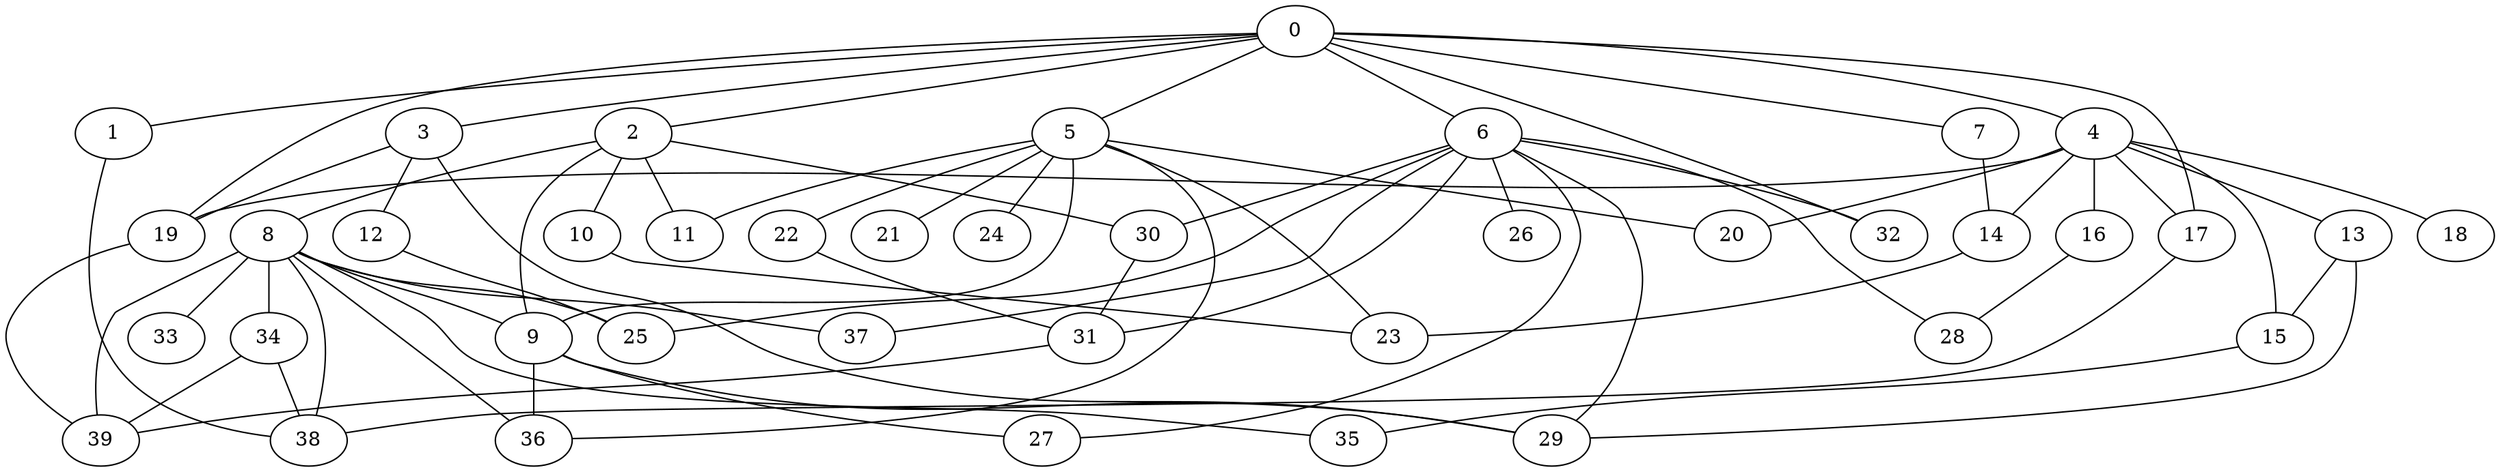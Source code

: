 
graph graphname {
    0 -- 1
0 -- 2
0 -- 3
0 -- 4
0 -- 5
0 -- 6
0 -- 7
0 -- 32
0 -- 17
0 -- 19
1 -- 38
2 -- 8
2 -- 10
2 -- 11
2 -- 9
2 -- 30
3 -- 12
3 -- 19
3 -- 29
4 -- 13
4 -- 14
4 -- 15
4 -- 16
4 -- 17
4 -- 18
4 -- 19
4 -- 20
5 -- 20
5 -- 21
5 -- 22
5 -- 23
5 -- 24
5 -- 9
5 -- 36
5 -- 11
6 -- 32
6 -- 25
6 -- 26
6 -- 27
6 -- 28
6 -- 29
6 -- 30
6 -- 31
6 -- 37
7 -- 14
8 -- 33
8 -- 35
8 -- 36
8 -- 37
8 -- 38
8 -- 39
8 -- 34
8 -- 9
8 -- 25
9 -- 29
9 -- 36
9 -- 27
10 -- 23
12 -- 25
13 -- 29
13 -- 15
14 -- 23
15 -- 35
16 -- 28
17 -- 38
19 -- 39
22 -- 31
30 -- 31
31 -- 39
34 -- 38
34 -- 39

}
